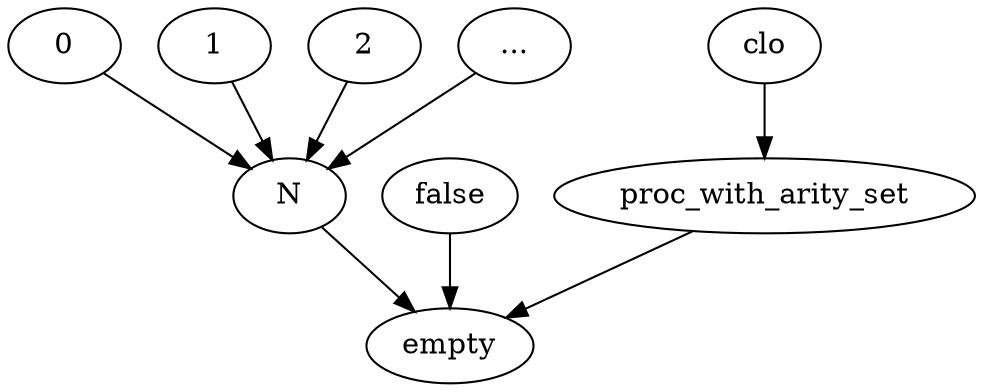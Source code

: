 diGraph G {
  0 -> N
  1 -> N
  2 -> N
  "..." -> N
  N -> empty
  false -> empty
  clo -> proc_with_arity_set -> empty
}
